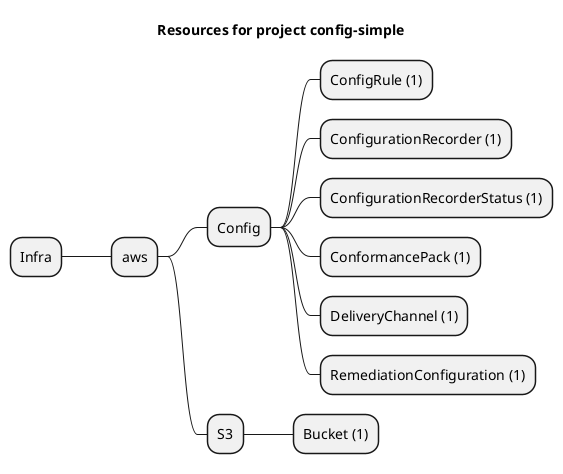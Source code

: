 @startmindmap
title Resources for project config-simple
skinparam monochrome true
+ Infra
++ aws
+++ Config
++++ ConfigRule (1)
++++ ConfigurationRecorder (1)
++++ ConfigurationRecorderStatus (1)
++++ ConformancePack (1)
++++ DeliveryChannel (1)
++++ RemediationConfiguration (1)
+++ S3
++++ Bucket (1)
@endmindmap